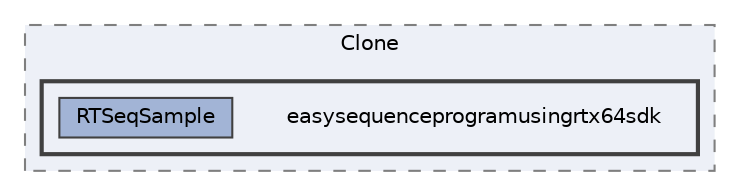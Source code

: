 digraph "C:/SourceCode/Clone/easysequenceprogramusingrtx64sdk"
{
 // LATEX_PDF_SIZE
  bgcolor="transparent";
  edge [fontname=Helvetica,fontsize=10,labelfontname=Helvetica,labelfontsize=10];
  node [fontname=Helvetica,fontsize=10,shape=box,height=0.2,width=0.4];
  compound=true
  subgraph clusterdir_0ba4b1812f4c7edccec2612e559d14ea {
    graph [ bgcolor="#edf0f7", pencolor="grey50", label="Clone", fontname=Helvetica,fontsize=10 style="filled,dashed", URL="dir_0ba4b1812f4c7edccec2612e559d14ea.html",tooltip=""]
  subgraph clusterdir_dde5bd750ee0685bf70b9fcff0be2fb8 {
    graph [ bgcolor="#edf0f7", pencolor="grey25", label="", fontname=Helvetica,fontsize=10 style="filled,bold", URL="dir_dde5bd750ee0685bf70b9fcff0be2fb8.html",tooltip=""]
    dir_dde5bd750ee0685bf70b9fcff0be2fb8 [shape=plaintext, label="easysequenceprogramusingrtx64sdk"];
  dir_8498b9b7a4ffb5e47f940f7e10a54c13 [label="RTSeqSample", fillcolor="#a2b4d6", color="grey25", style="filled", URL="dir_8498b9b7a4ffb5e47f940f7e10a54c13.html",tooltip=""];
  }
  }
}
